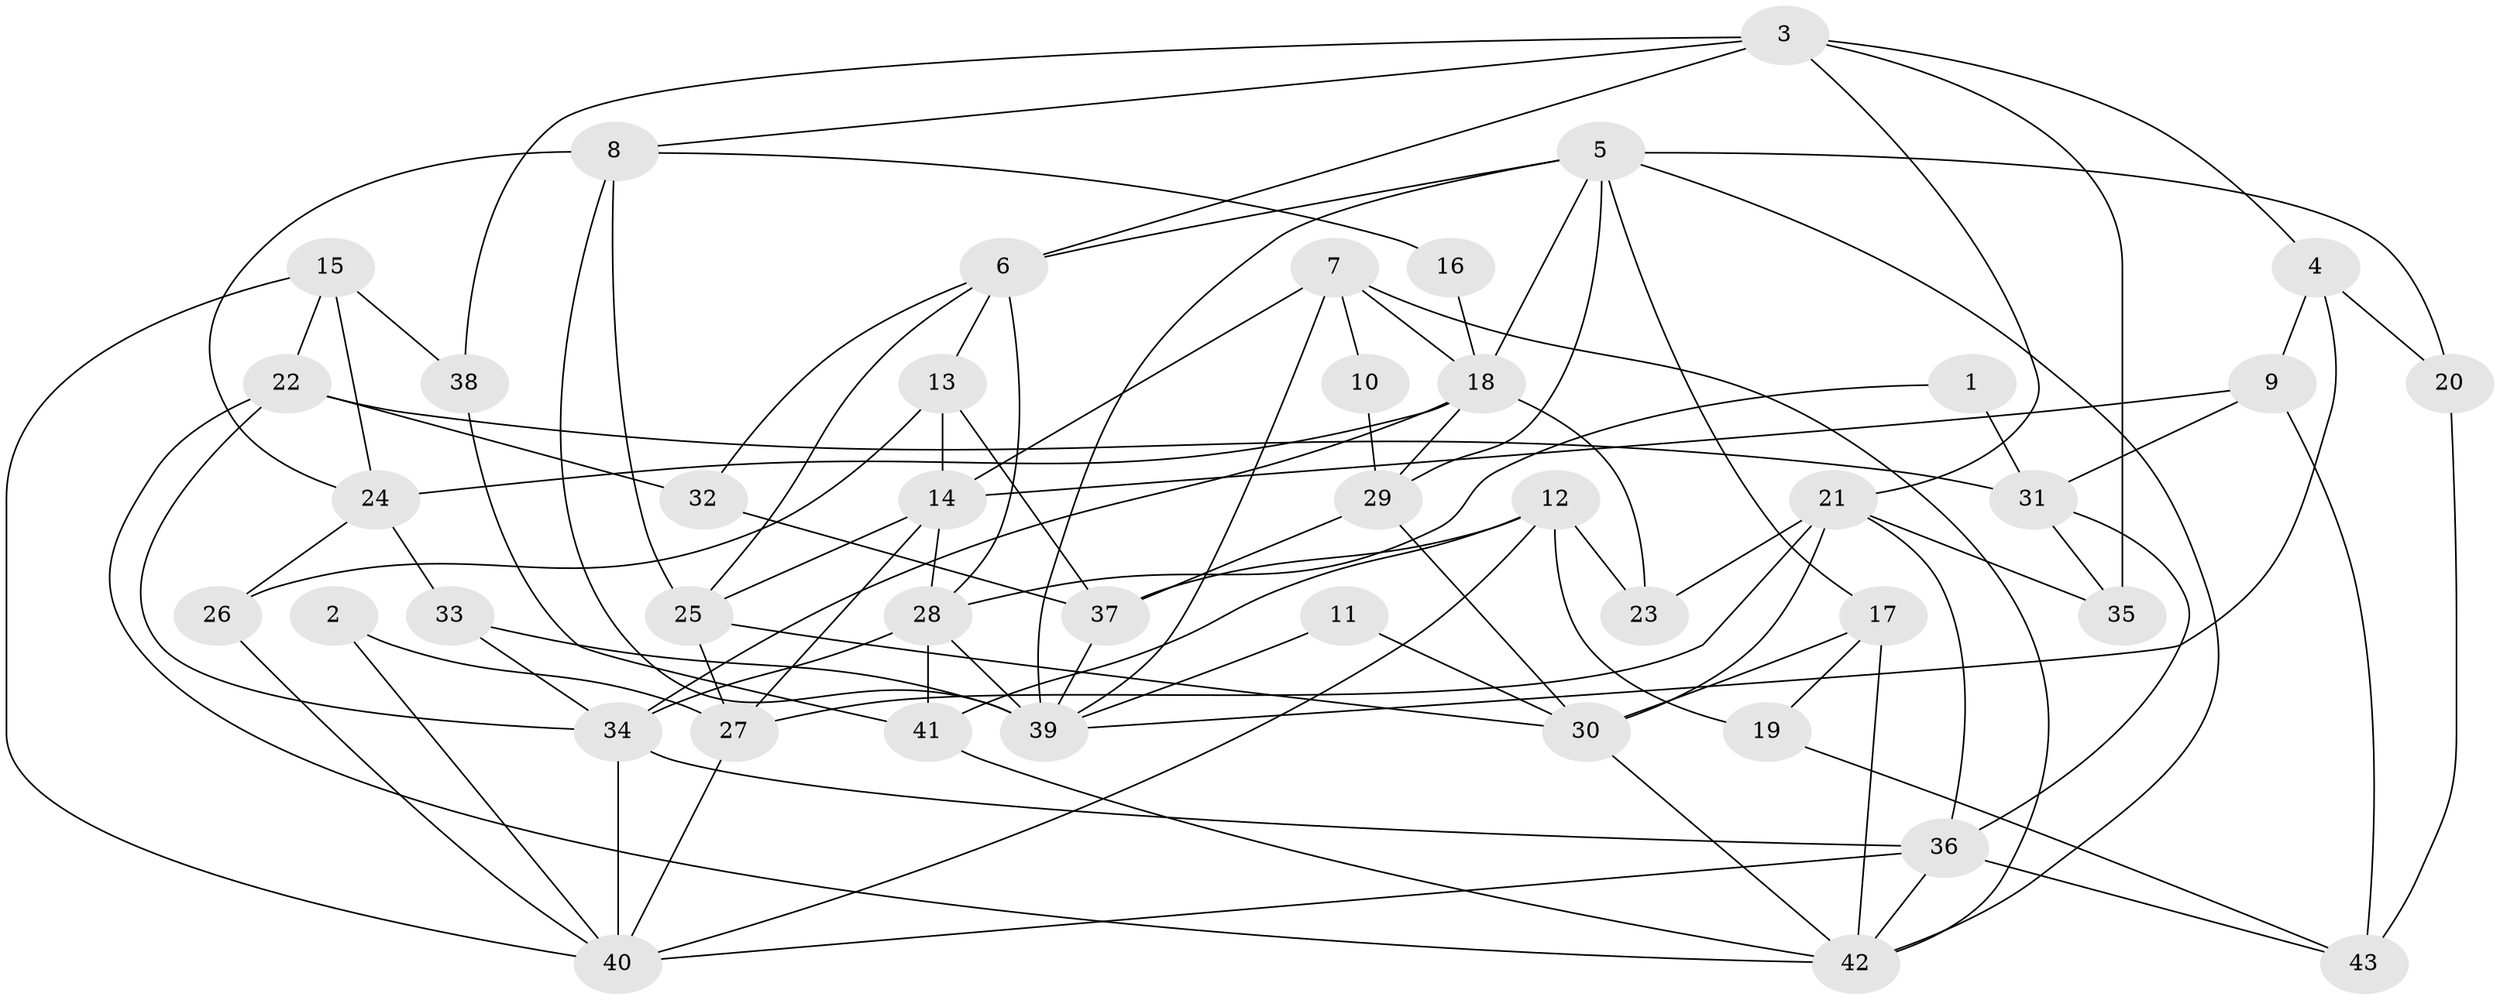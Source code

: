 // original degree distribution, {2: 0.13114754098360656, 5: 0.19672131147540983, 4: 0.26229508196721313, 6: 0.11475409836065574, 3: 0.26229508196721313, 7: 0.03278688524590164}
// Generated by graph-tools (version 1.1) at 2025/37/03/04/25 23:37:09]
// undirected, 43 vertices, 98 edges
graph export_dot {
  node [color=gray90,style=filled];
  1;
  2;
  3;
  4;
  5;
  6;
  7;
  8;
  9;
  10;
  11;
  12;
  13;
  14;
  15;
  16;
  17;
  18;
  19;
  20;
  21;
  22;
  23;
  24;
  25;
  26;
  27;
  28;
  29;
  30;
  31;
  32;
  33;
  34;
  35;
  36;
  37;
  38;
  39;
  40;
  41;
  42;
  43;
  1 -- 28 [weight=1.0];
  1 -- 31 [weight=1.0];
  2 -- 27 [weight=1.0];
  2 -- 40 [weight=1.0];
  3 -- 4 [weight=1.0];
  3 -- 6 [weight=1.0];
  3 -- 8 [weight=1.0];
  3 -- 21 [weight=1.0];
  3 -- 35 [weight=1.0];
  3 -- 38 [weight=1.0];
  4 -- 9 [weight=1.0];
  4 -- 20 [weight=1.0];
  4 -- 39 [weight=1.0];
  5 -- 6 [weight=1.0];
  5 -- 17 [weight=1.0];
  5 -- 18 [weight=1.0];
  5 -- 20 [weight=1.0];
  5 -- 29 [weight=1.0];
  5 -- 39 [weight=1.0];
  5 -- 42 [weight=1.0];
  6 -- 13 [weight=1.0];
  6 -- 25 [weight=1.0];
  6 -- 28 [weight=1.0];
  6 -- 32 [weight=1.0];
  7 -- 10 [weight=1.0];
  7 -- 14 [weight=1.0];
  7 -- 18 [weight=1.0];
  7 -- 39 [weight=1.0];
  7 -- 42 [weight=1.0];
  8 -- 16 [weight=1.0];
  8 -- 24 [weight=1.0];
  8 -- 25 [weight=1.0];
  8 -- 39 [weight=1.0];
  9 -- 14 [weight=2.0];
  9 -- 31 [weight=1.0];
  9 -- 43 [weight=1.0];
  10 -- 29 [weight=1.0];
  11 -- 30 [weight=1.0];
  11 -- 39 [weight=1.0];
  12 -- 19 [weight=1.0];
  12 -- 23 [weight=1.0];
  12 -- 37 [weight=1.0];
  12 -- 40 [weight=1.0];
  12 -- 41 [weight=1.0];
  13 -- 14 [weight=1.0];
  13 -- 26 [weight=1.0];
  13 -- 37 [weight=1.0];
  14 -- 25 [weight=1.0];
  14 -- 27 [weight=1.0];
  14 -- 28 [weight=1.0];
  15 -- 22 [weight=1.0];
  15 -- 24 [weight=1.0];
  15 -- 38 [weight=1.0];
  15 -- 40 [weight=1.0];
  16 -- 18 [weight=1.0];
  17 -- 19 [weight=1.0];
  17 -- 30 [weight=1.0];
  17 -- 42 [weight=1.0];
  18 -- 23 [weight=2.0];
  18 -- 24 [weight=1.0];
  18 -- 29 [weight=2.0];
  18 -- 34 [weight=1.0];
  19 -- 43 [weight=1.0];
  20 -- 43 [weight=1.0];
  21 -- 23 [weight=1.0];
  21 -- 27 [weight=1.0];
  21 -- 30 [weight=1.0];
  21 -- 35 [weight=1.0];
  21 -- 36 [weight=1.0];
  22 -- 31 [weight=1.0];
  22 -- 32 [weight=1.0];
  22 -- 34 [weight=1.0];
  22 -- 42 [weight=1.0];
  24 -- 26 [weight=1.0];
  24 -- 33 [weight=1.0];
  25 -- 27 [weight=1.0];
  25 -- 30 [weight=1.0];
  26 -- 40 [weight=1.0];
  27 -- 40 [weight=1.0];
  28 -- 34 [weight=1.0];
  28 -- 39 [weight=1.0];
  28 -- 41 [weight=1.0];
  29 -- 30 [weight=1.0];
  29 -- 37 [weight=1.0];
  30 -- 42 [weight=1.0];
  31 -- 35 [weight=1.0];
  31 -- 36 [weight=1.0];
  32 -- 37 [weight=1.0];
  33 -- 34 [weight=1.0];
  33 -- 39 [weight=2.0];
  34 -- 36 [weight=1.0];
  34 -- 40 [weight=1.0];
  36 -- 40 [weight=1.0];
  36 -- 42 [weight=1.0];
  36 -- 43 [weight=1.0];
  37 -- 39 [weight=1.0];
  38 -- 41 [weight=1.0];
  41 -- 42 [weight=1.0];
}
